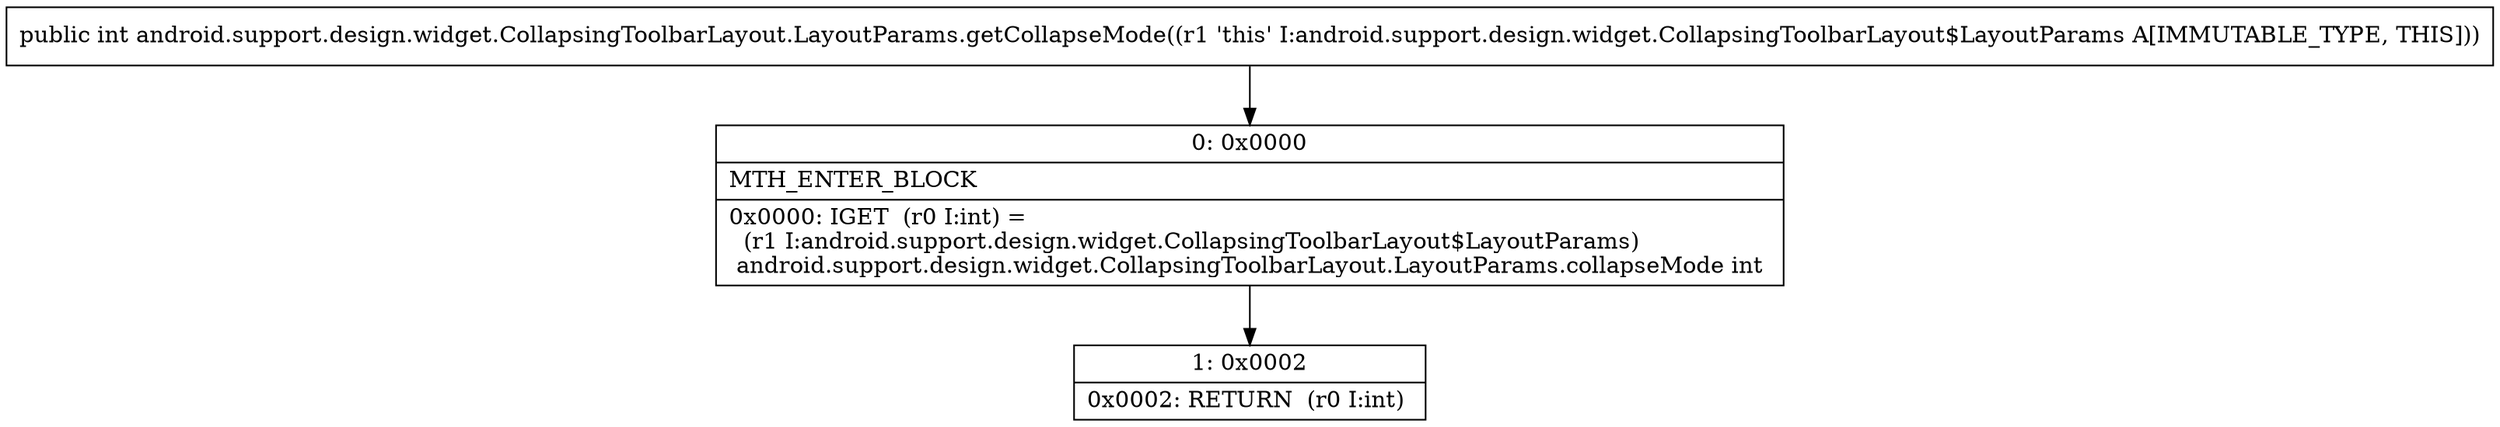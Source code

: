 digraph "CFG forandroid.support.design.widget.CollapsingToolbarLayout.LayoutParams.getCollapseMode()I" {
Node_0 [shape=record,label="{0\:\ 0x0000|MTH_ENTER_BLOCK\l|0x0000: IGET  (r0 I:int) = \l  (r1 I:android.support.design.widget.CollapsingToolbarLayout$LayoutParams)\l android.support.design.widget.CollapsingToolbarLayout.LayoutParams.collapseMode int \l}"];
Node_1 [shape=record,label="{1\:\ 0x0002|0x0002: RETURN  (r0 I:int) \l}"];
MethodNode[shape=record,label="{public int android.support.design.widget.CollapsingToolbarLayout.LayoutParams.getCollapseMode((r1 'this' I:android.support.design.widget.CollapsingToolbarLayout$LayoutParams A[IMMUTABLE_TYPE, THIS])) }"];
MethodNode -> Node_0;
Node_0 -> Node_1;
}

